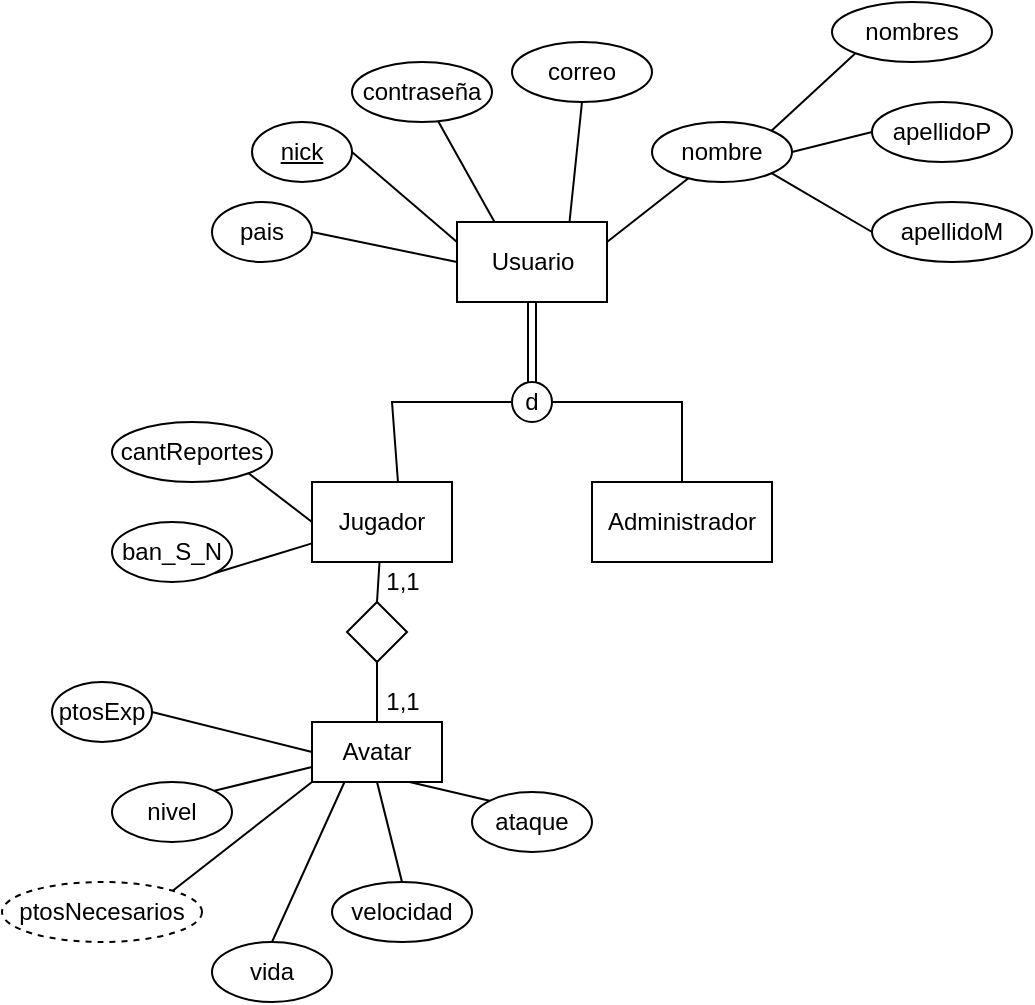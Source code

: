 <mxfile version="13.2.3"><diagram id="mn6-Nqs4yHt8lXGSSWEt" name="Page-1"><mxGraphModel dx="1695" dy="486" grid="1" gridSize="10" guides="1" tooltips="1" connect="1" arrows="1" fold="1" page="1" pageScale="1" pageWidth="827" pageHeight="1169" math="0" shadow="0"><root><mxCell id="0"/><mxCell id="1" parent="0"/><mxCell id="1yuDOa-N6bDurD_hiugJ-5" style="edgeStyle=none;shape=link;rounded=0;orthogonalLoop=1;jettySize=auto;html=1;exitX=0.5;exitY=1;exitDx=0;exitDy=0;entryX=0.5;entryY=0;entryDx=0;entryDy=0;endArrow=none;endFill=0;" edge="1" parent="1" source="vmuZ2mzGApuif2Q5gB4A-1" target="vmuZ2mzGApuif2Q5gB4A-19"><mxGeometry relative="1" as="geometry"/></mxCell><mxCell id="1yuDOa-N6bDurD_hiugJ-22" style="edgeStyle=none;rounded=0;orthogonalLoop=1;jettySize=auto;html=1;exitX=1;exitY=0.25;exitDx=0;exitDy=0;endArrow=none;endFill=0;" edge="1" parent="1" source="vmuZ2mzGApuif2Q5gB4A-1" target="vmuZ2mzGApuif2Q5gB4A-4"><mxGeometry relative="1" as="geometry"/></mxCell><mxCell id="vmuZ2mzGApuif2Q5gB4A-1" value="Usuario" style="whiteSpace=wrap;html=1;align=center;" parent="1" vertex="1"><mxGeometry x="192.5" y="140" width="75" height="40" as="geometry"/></mxCell><mxCell id="vmuZ2mzGApuif2Q5gB4A-2" value="Administrador" style="whiteSpace=wrap;html=1;align=center;" parent="1" vertex="1"><mxGeometry x="260" y="270" width="90" height="40" as="geometry"/></mxCell><mxCell id="1yuDOa-N6bDurD_hiugJ-3" style="edgeStyle=none;rounded=0;orthogonalLoop=1;jettySize=auto;html=1;exitX=0.614;exitY=0;exitDx=0;exitDy=0;entryX=0;entryY=0.5;entryDx=0;entryDy=0;endArrow=none;endFill=0;exitPerimeter=0;" edge="1" parent="1" source="vmuZ2mzGApuif2Q5gB4A-3" target="vmuZ2mzGApuif2Q5gB4A-19"><mxGeometry relative="1" as="geometry"><Array as="points"><mxPoint x="160" y="230"/></Array></mxGeometry></mxCell><mxCell id="vmuZ2mzGApuif2Q5gB4A-3" value="Jugador" style="whiteSpace=wrap;html=1;align=center;" parent="1" vertex="1"><mxGeometry x="120" y="270" width="70" height="40" as="geometry"/></mxCell><mxCell id="vmuZ2mzGApuif2Q5gB4A-4" value="nombre" style="ellipse;whiteSpace=wrap;html=1;align=center;" parent="1" vertex="1"><mxGeometry x="290" y="90" width="70" height="30" as="geometry"/></mxCell><mxCell id="vmuZ2mzGApuif2Q5gB4A-8" style="rounded=0;orthogonalLoop=1;jettySize=auto;html=1;exitX=0;exitY=1;exitDx=0;exitDy=0;entryX=1;entryY=0;entryDx=0;entryDy=0;endArrow=none;endFill=0;" parent="1" source="vmuZ2mzGApuif2Q5gB4A-5" target="vmuZ2mzGApuif2Q5gB4A-4" edge="1"><mxGeometry relative="1" as="geometry"/></mxCell><mxCell id="vmuZ2mzGApuif2Q5gB4A-5" value="nombres" style="ellipse;whiteSpace=wrap;html=1;align=center;" parent="1" vertex="1"><mxGeometry x="380" y="30" width="80" height="30" as="geometry"/></mxCell><mxCell id="vmuZ2mzGApuif2Q5gB4A-9" style="edgeStyle=none;rounded=0;orthogonalLoop=1;jettySize=auto;html=1;exitX=0;exitY=0.5;exitDx=0;exitDy=0;entryX=1;entryY=0.5;entryDx=0;entryDy=0;endArrow=none;endFill=0;" parent="1" source="vmuZ2mzGApuif2Q5gB4A-6" target="vmuZ2mzGApuif2Q5gB4A-4" edge="1"><mxGeometry relative="1" as="geometry"/></mxCell><mxCell id="vmuZ2mzGApuif2Q5gB4A-6" value="apellidoP" style="ellipse;whiteSpace=wrap;html=1;align=center;" parent="1" vertex="1"><mxGeometry x="400" y="80" width="70" height="30" as="geometry"/></mxCell><mxCell id="vmuZ2mzGApuif2Q5gB4A-10" style="edgeStyle=none;rounded=0;orthogonalLoop=1;jettySize=auto;html=1;exitX=0;exitY=0.5;exitDx=0;exitDy=0;entryX=1;entryY=1;entryDx=0;entryDy=0;endArrow=none;endFill=0;" parent="1" source="vmuZ2mzGApuif2Q5gB4A-7" target="vmuZ2mzGApuif2Q5gB4A-4" edge="1"><mxGeometry relative="1" as="geometry"/></mxCell><mxCell id="vmuZ2mzGApuif2Q5gB4A-7" value="apellidoM" style="ellipse;whiteSpace=wrap;html=1;align=center;" parent="1" vertex="1"><mxGeometry x="400" y="130" width="80" height="30" as="geometry"/></mxCell><mxCell id="vmuZ2mzGApuif2Q5gB4A-16" style="edgeStyle=none;rounded=0;orthogonalLoop=1;jettySize=auto;html=1;exitX=1;exitY=0.5;exitDx=0;exitDy=0;entryX=0;entryY=0.25;entryDx=0;entryDy=0;endArrow=none;endFill=0;" parent="1" source="vmuZ2mzGApuif2Q5gB4A-11" target="vmuZ2mzGApuif2Q5gB4A-1" edge="1"><mxGeometry relative="1" as="geometry"/></mxCell><mxCell id="vmuZ2mzGApuif2Q5gB4A-11" value="&lt;u&gt;nick&lt;/u&gt;" style="ellipse;whiteSpace=wrap;html=1;align=center;" parent="1" vertex="1"><mxGeometry x="90" y="90" width="50" height="30" as="geometry"/></mxCell><mxCell id="vmuZ2mzGApuif2Q5gB4A-17" style="edgeStyle=none;rounded=0;orthogonalLoop=1;jettySize=auto;html=1;endArrow=none;endFill=0;entryX=0.25;entryY=0;entryDx=0;entryDy=0;" parent="1" source="vmuZ2mzGApuif2Q5gB4A-12" target="vmuZ2mzGApuif2Q5gB4A-1" edge="1"><mxGeometry relative="1" as="geometry"><mxPoint x="180" y="110" as="targetPoint"/></mxGeometry></mxCell><mxCell id="vmuZ2mzGApuif2Q5gB4A-12" value="contraseña" style="ellipse;whiteSpace=wrap;html=1;align=center;" parent="1" vertex="1"><mxGeometry x="140" y="60" width="70" height="30" as="geometry"/></mxCell><mxCell id="vmuZ2mzGApuif2Q5gB4A-15" style="edgeStyle=none;rounded=0;orthogonalLoop=1;jettySize=auto;html=1;exitX=1;exitY=0.5;exitDx=0;exitDy=0;entryX=0;entryY=0.5;entryDx=0;entryDy=0;endArrow=none;endFill=0;" parent="1" source="vmuZ2mzGApuif2Q5gB4A-13" target="vmuZ2mzGApuif2Q5gB4A-1" edge="1"><mxGeometry relative="1" as="geometry"/></mxCell><mxCell id="vmuZ2mzGApuif2Q5gB4A-13" value="pais" style="ellipse;whiteSpace=wrap;html=1;align=center;" parent="1" vertex="1"><mxGeometry x="70" y="130" width="50" height="30" as="geometry"/></mxCell><mxCell id="vmuZ2mzGApuif2Q5gB4A-18" style="edgeStyle=none;rounded=0;orthogonalLoop=1;jettySize=auto;html=1;exitX=0.5;exitY=1;exitDx=0;exitDy=0;entryX=0.75;entryY=0;entryDx=0;entryDy=0;endArrow=none;endFill=0;" parent="1" source="vmuZ2mzGApuif2Q5gB4A-14" target="vmuZ2mzGApuif2Q5gB4A-1" edge="1"><mxGeometry relative="1" as="geometry"/></mxCell><mxCell id="vmuZ2mzGApuif2Q5gB4A-14" value="correo" style="ellipse;whiteSpace=wrap;html=1;align=center;" parent="1" vertex="1"><mxGeometry x="220" y="50" width="70" height="30" as="geometry"/></mxCell><mxCell id="1yuDOa-N6bDurD_hiugJ-4" style="edgeStyle=none;rounded=0;orthogonalLoop=1;jettySize=auto;html=1;exitX=1;exitY=0.5;exitDx=0;exitDy=0;entryX=0.5;entryY=0;entryDx=0;entryDy=0;endArrow=none;endFill=0;" edge="1" parent="1" source="vmuZ2mzGApuif2Q5gB4A-19" target="vmuZ2mzGApuif2Q5gB4A-2"><mxGeometry relative="1" as="geometry"><Array as="points"><mxPoint x="305" y="230"/></Array></mxGeometry></mxCell><mxCell id="vmuZ2mzGApuif2Q5gB4A-19" value="d" style="ellipse;whiteSpace=wrap;html=1;align=center;" parent="1" vertex="1"><mxGeometry x="220" y="220" width="20" height="20" as="geometry"/></mxCell><mxCell id="1yuDOa-N6bDurD_hiugJ-2" style="edgeStyle=none;rounded=0;orthogonalLoop=1;jettySize=auto;html=1;exitX=1;exitY=1;exitDx=0;exitDy=0;endArrow=none;endFill=0;" edge="1" parent="1" source="vmuZ2mzGApuif2Q5gB4A-20" target="vmuZ2mzGApuif2Q5gB4A-3"><mxGeometry relative="1" as="geometry"/></mxCell><mxCell id="vmuZ2mzGApuif2Q5gB4A-20" value="ban_S_N" style="ellipse;whiteSpace=wrap;html=1;align=center;" parent="1" vertex="1"><mxGeometry x="20" y="290" width="60" height="30" as="geometry"/></mxCell><mxCell id="1yuDOa-N6bDurD_hiugJ-1" style="rounded=0;orthogonalLoop=1;jettySize=auto;html=1;exitX=1;exitY=1;exitDx=0;exitDy=0;entryX=0;entryY=0.5;entryDx=0;entryDy=0;endArrow=none;endFill=0;" edge="1" parent="1" source="vmuZ2mzGApuif2Q5gB4A-22" target="vmuZ2mzGApuif2Q5gB4A-3"><mxGeometry relative="1" as="geometry"/></mxCell><mxCell id="vmuZ2mzGApuif2Q5gB4A-22" value="cantReportes" style="ellipse;whiteSpace=wrap;html=1;align=center;" parent="1" vertex="1"><mxGeometry x="20" y="240" width="80" height="30" as="geometry"/></mxCell><mxCell id="vmuZ2mzGApuif2Q5gB4A-23" value="Avatar" style="whiteSpace=wrap;html=1;align=center;" parent="1" vertex="1"><mxGeometry x="120" y="390" width="65" height="30" as="geometry"/></mxCell><mxCell id="1yuDOa-N6bDurD_hiugJ-7" style="edgeStyle=none;rounded=0;orthogonalLoop=1;jettySize=auto;html=1;exitX=1;exitY=0;exitDx=0;exitDy=0;endArrow=none;endFill=0;entryX=0;entryY=0.75;entryDx=0;entryDy=0;" edge="1" parent="1" source="vmuZ2mzGApuif2Q5gB4A-24" target="vmuZ2mzGApuif2Q5gB4A-23"><mxGeometry relative="1" as="geometry"><mxPoint x="130" y="400" as="targetPoint"/></mxGeometry></mxCell><mxCell id="vmuZ2mzGApuif2Q5gB4A-24" value="nivel" style="ellipse;whiteSpace=wrap;html=1;align=center;" parent="1" vertex="1"><mxGeometry x="20" y="420" width="60" height="30" as="geometry"/></mxCell><mxCell id="1yuDOa-N6bDurD_hiugJ-6" style="edgeStyle=none;rounded=0;orthogonalLoop=1;jettySize=auto;html=1;exitX=1;exitY=0.5;exitDx=0;exitDy=0;entryX=0;entryY=0.5;entryDx=0;entryDy=0;endArrow=none;endFill=0;" edge="1" parent="1" source="vmuZ2mzGApuif2Q5gB4A-25" target="vmuZ2mzGApuif2Q5gB4A-23"><mxGeometry relative="1" as="geometry"/></mxCell><mxCell id="vmuZ2mzGApuif2Q5gB4A-25" value="ptosExp" style="ellipse;whiteSpace=wrap;html=1;align=center;" parent="1" vertex="1"><mxGeometry x="-10" y="370" width="50" height="30" as="geometry"/></mxCell><mxCell id="1yuDOa-N6bDurD_hiugJ-8" style="edgeStyle=none;rounded=0;orthogonalLoop=1;jettySize=auto;html=1;exitX=0.5;exitY=0;exitDx=0;exitDy=0;entryX=0.25;entryY=1;entryDx=0;entryDy=0;endArrow=none;endFill=0;" edge="1" parent="1" source="vmuZ2mzGApuif2Q5gB4A-26" target="vmuZ2mzGApuif2Q5gB4A-23"><mxGeometry relative="1" as="geometry"/></mxCell><mxCell id="vmuZ2mzGApuif2Q5gB4A-26" value="vida" style="ellipse;whiteSpace=wrap;html=1;align=center;" parent="1" vertex="1"><mxGeometry x="70" y="500" width="60" height="30" as="geometry"/></mxCell><mxCell id="1yuDOa-N6bDurD_hiugJ-9" style="edgeStyle=none;rounded=0;orthogonalLoop=1;jettySize=auto;html=1;exitX=0.5;exitY=0;exitDx=0;exitDy=0;entryX=0.5;entryY=1;entryDx=0;entryDy=0;endArrow=none;endFill=0;" edge="1" parent="1" source="vmuZ2mzGApuif2Q5gB4A-27" target="vmuZ2mzGApuif2Q5gB4A-23"><mxGeometry relative="1" as="geometry"/></mxCell><mxCell id="vmuZ2mzGApuif2Q5gB4A-27" value="velocidad" style="ellipse;whiteSpace=wrap;html=1;align=center;" parent="1" vertex="1"><mxGeometry x="130" y="470" width="70" height="30" as="geometry"/></mxCell><mxCell id="1yuDOa-N6bDurD_hiugJ-10" style="edgeStyle=none;rounded=0;orthogonalLoop=1;jettySize=auto;html=1;exitX=0;exitY=0;exitDx=0;exitDy=0;entryX=0.75;entryY=1;entryDx=0;entryDy=0;endArrow=none;endFill=0;" edge="1" parent="1" source="vmuZ2mzGApuif2Q5gB4A-28" target="vmuZ2mzGApuif2Q5gB4A-23"><mxGeometry relative="1" as="geometry"/></mxCell><mxCell id="vmuZ2mzGApuif2Q5gB4A-28" value="ataque" style="ellipse;whiteSpace=wrap;html=1;align=center;" parent="1" vertex="1"><mxGeometry x="200" y="425" width="60" height="30" as="geometry"/></mxCell><mxCell id="1yuDOa-N6bDurD_hiugJ-13" style="edgeStyle=none;rounded=0;orthogonalLoop=1;jettySize=auto;html=1;exitX=0.5;exitY=0;exitDx=0;exitDy=0;endArrow=none;endFill=0;" edge="1" parent="1" source="1yuDOa-N6bDurD_hiugJ-11" target="vmuZ2mzGApuif2Q5gB4A-3"><mxGeometry relative="1" as="geometry"/></mxCell><mxCell id="1yuDOa-N6bDurD_hiugJ-14" style="edgeStyle=none;rounded=0;orthogonalLoop=1;jettySize=auto;html=1;exitX=0.5;exitY=1;exitDx=0;exitDy=0;endArrow=none;endFill=0;" edge="1" parent="1" source="1yuDOa-N6bDurD_hiugJ-11" target="vmuZ2mzGApuif2Q5gB4A-23"><mxGeometry relative="1" as="geometry"/></mxCell><mxCell id="1yuDOa-N6bDurD_hiugJ-11" value="" style="rhombus;whiteSpace=wrap;html=1;" vertex="1" parent="1"><mxGeometry x="137.5" y="330" width="30" height="30" as="geometry"/></mxCell><mxCell id="1yuDOa-N6bDurD_hiugJ-15" value="1,1" style="text;html=1;align=center;verticalAlign=middle;resizable=0;points=[];autosize=1;" vertex="1" parent="1"><mxGeometry x="150" y="310" width="30" height="20" as="geometry"/></mxCell><mxCell id="1yuDOa-N6bDurD_hiugJ-16" value="1,1" style="text;html=1;align=center;verticalAlign=middle;resizable=0;points=[];autosize=1;" vertex="1" parent="1"><mxGeometry x="150" y="370" width="30" height="20" as="geometry"/></mxCell><mxCell id="1yuDOa-N6bDurD_hiugJ-19" style="edgeStyle=none;rounded=0;orthogonalLoop=1;jettySize=auto;html=1;exitX=1;exitY=0;exitDx=0;exitDy=0;entryX=0;entryY=1;entryDx=0;entryDy=0;endArrow=none;endFill=0;" edge="1" parent="1" source="1yuDOa-N6bDurD_hiugJ-18" target="vmuZ2mzGApuif2Q5gB4A-23"><mxGeometry relative="1" as="geometry"/></mxCell><mxCell id="1yuDOa-N6bDurD_hiugJ-18" value="ptosNecesarios" style="ellipse;whiteSpace=wrap;html=1;align=center;dashed=1;" vertex="1" parent="1"><mxGeometry x="-35" y="470" width="100" height="30" as="geometry"/></mxCell></root></mxGraphModel></diagram></mxfile>